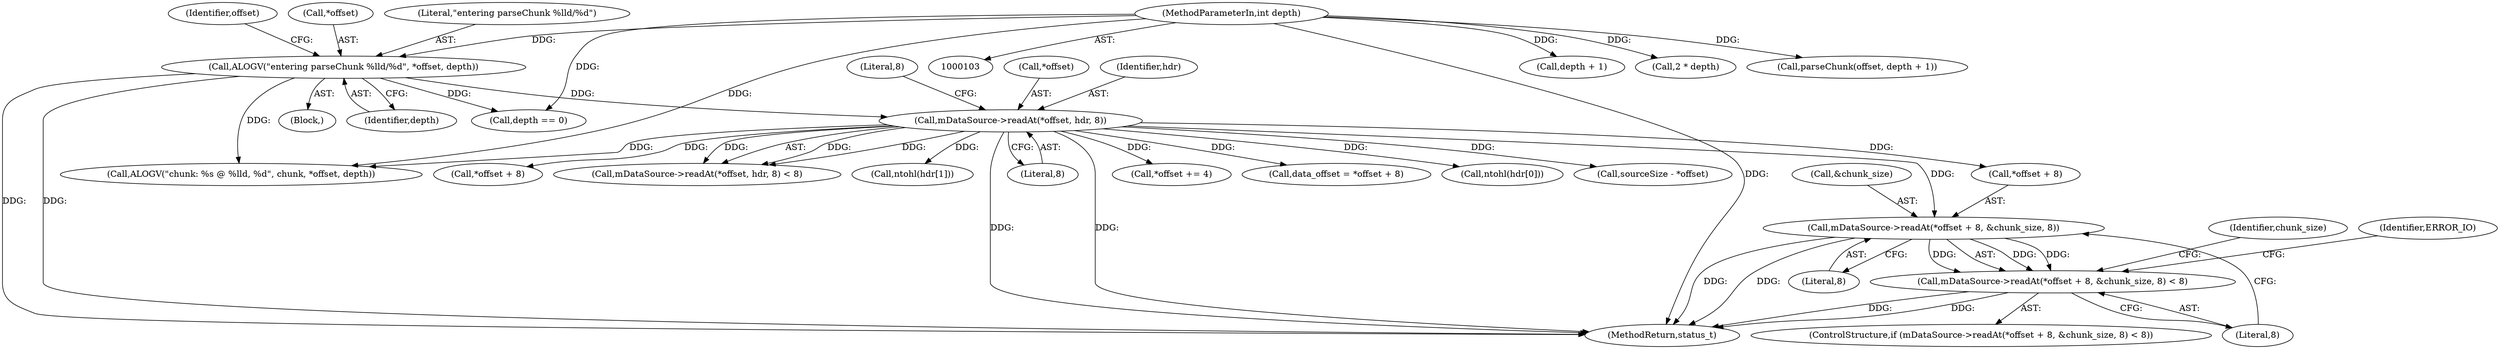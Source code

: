 digraph "0_Android_6fe85f7e15203e48df2cc3e8e1c4bc6ad49dc968@API" {
"1000152" [label="(Call,mDataSource->readAt(*offset + 8, &chunk_size, 8))"];
"1000115" [label="(Call,mDataSource->readAt(*offset, hdr, 8))"];
"1000107" [label="(Call,ALOGV(\"entering parseChunk %lld/%d\", *offset, depth))"];
"1000105" [label="(MethodParameterIn,int depth)"];
"1000151" [label="(Call,mDataSource->readAt(*offset + 8, &chunk_size, 8) < 8)"];
"1000185" [label="(Call,depth == 0)"];
"1000119" [label="(Literal,8)"];
"1000229" [label="(Call,ALOGV(\"chunk: %s @ %lld, %d\", chunk, *offset, depth))"];
"1000117" [label="(Identifier,offset)"];
"1000109" [label="(Call,*offset)"];
"1000163" [label="(Identifier,ERROR_IO)"];
"1000345" [label="(Call,depth + 1)"];
"1002927" [label="(MethodReturn,status_t)"];
"1000211" [label="(Call,*offset += 4)"];
"1000139" [label="(Call,data_offset = *offset + 8)"];
"1000120" [label="(Literal,8)"];
"1000108" [label="(Literal,\"entering parseChunk %lld/%d\")"];
"1000152" [label="(Call,mDataSource->readAt(*offset + 8, &chunk_size, 8))"];
"1000159" [label="(Literal,8)"];
"1000151" [label="(Call,mDataSource->readAt(*offset + 8, &chunk_size, 8) < 8)"];
"1000153" [label="(Call,*offset + 8)"];
"1000250" [label="(Call,2 * depth)"];
"1000107" [label="(Call,ALOGV(\"entering parseChunk %lld/%d\", *offset, depth))"];
"1000160" [label="(Literal,8)"];
"1000116" [label="(Call,*offset)"];
"1000150" [label="(ControlStructure,if (mDataSource->readAt(*offset + 8, &chunk_size, 8) < 8))"];
"1000127" [label="(Call,ntohl(hdr[0]))"];
"1000118" [label="(Identifier,hdr)"];
"1000165" [label="(Identifier,chunk_size)"];
"1000115" [label="(Call,mDataSource->readAt(*offset, hdr, 8))"];
"1000199" [label="(Call,sourceSize - *offset)"];
"1000141" [label="(Call,*offset + 8)"];
"1000114" [label="(Call,mDataSource->readAt(*offset, hdr, 8) < 8)"];
"1000106" [label="(Block,)"];
"1000105" [label="(MethodParameterIn,int depth)"];
"1000343" [label="(Call,parseChunk(offset, depth + 1))"];
"1000157" [label="(Call,&chunk_size)"];
"1000134" [label="(Call,ntohl(hdr[1]))"];
"1000111" [label="(Identifier,depth)"];
"1000152" -> "1000151"  [label="AST: "];
"1000152" -> "1000159"  [label="CFG: "];
"1000153" -> "1000152"  [label="AST: "];
"1000157" -> "1000152"  [label="AST: "];
"1000159" -> "1000152"  [label="AST: "];
"1000160" -> "1000152"  [label="CFG: "];
"1000152" -> "1002927"  [label="DDG: "];
"1000152" -> "1002927"  [label="DDG: "];
"1000152" -> "1000151"  [label="DDG: "];
"1000152" -> "1000151"  [label="DDG: "];
"1000152" -> "1000151"  [label="DDG: "];
"1000115" -> "1000152"  [label="DDG: "];
"1000115" -> "1000114"  [label="AST: "];
"1000115" -> "1000119"  [label="CFG: "];
"1000116" -> "1000115"  [label="AST: "];
"1000118" -> "1000115"  [label="AST: "];
"1000119" -> "1000115"  [label="AST: "];
"1000120" -> "1000115"  [label="CFG: "];
"1000115" -> "1002927"  [label="DDG: "];
"1000115" -> "1002927"  [label="DDG: "];
"1000115" -> "1000114"  [label="DDG: "];
"1000115" -> "1000114"  [label="DDG: "];
"1000115" -> "1000114"  [label="DDG: "];
"1000107" -> "1000115"  [label="DDG: "];
"1000115" -> "1000127"  [label="DDG: "];
"1000115" -> "1000134"  [label="DDG: "];
"1000115" -> "1000139"  [label="DDG: "];
"1000115" -> "1000141"  [label="DDG: "];
"1000115" -> "1000153"  [label="DDG: "];
"1000115" -> "1000199"  [label="DDG: "];
"1000115" -> "1000211"  [label="DDG: "];
"1000115" -> "1000229"  [label="DDG: "];
"1000107" -> "1000106"  [label="AST: "];
"1000107" -> "1000111"  [label="CFG: "];
"1000108" -> "1000107"  [label="AST: "];
"1000109" -> "1000107"  [label="AST: "];
"1000111" -> "1000107"  [label="AST: "];
"1000117" -> "1000107"  [label="CFG: "];
"1000107" -> "1002927"  [label="DDG: "];
"1000107" -> "1002927"  [label="DDG: "];
"1000105" -> "1000107"  [label="DDG: "];
"1000107" -> "1000185"  [label="DDG: "];
"1000107" -> "1000229"  [label="DDG: "];
"1000105" -> "1000103"  [label="AST: "];
"1000105" -> "1002927"  [label="DDG: "];
"1000105" -> "1000185"  [label="DDG: "];
"1000105" -> "1000229"  [label="DDG: "];
"1000105" -> "1000250"  [label="DDG: "];
"1000105" -> "1000343"  [label="DDG: "];
"1000105" -> "1000345"  [label="DDG: "];
"1000151" -> "1000150"  [label="AST: "];
"1000151" -> "1000160"  [label="CFG: "];
"1000160" -> "1000151"  [label="AST: "];
"1000163" -> "1000151"  [label="CFG: "];
"1000165" -> "1000151"  [label="CFG: "];
"1000151" -> "1002927"  [label="DDG: "];
"1000151" -> "1002927"  [label="DDG: "];
}
